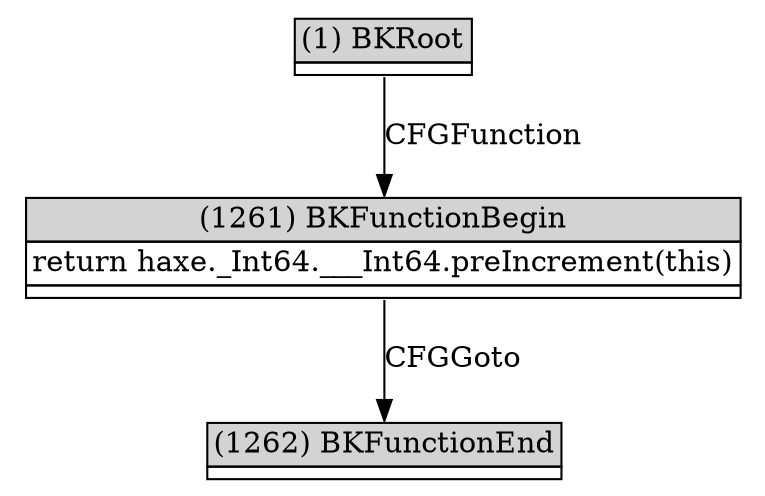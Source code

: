 digraph graphname {
	node [shape=plaintext];
n1262[label=<<table BORDER="0" CELLBORDER="1" CELLSPACING="0">
	<tr><td port="in" bgcolor="lightgray">(1262) BKFunctionEnd</td></tr>
	<tr><td port="out"></td></tr>
</table>>];
n1261[label=<<table BORDER="0" CELLBORDER="1" CELLSPACING="0">
	<tr><td port="in" bgcolor="lightgray">(1261) BKFunctionBegin</td></tr>
	<tr><td port="e0" align="left">return haxe._Int64.___Int64.preIncrement(this)</td></tr>
	<tr><td port="out"></td></tr>
</table>>];
n1[label=<<table BORDER="0" CELLBORDER="1" CELLSPACING="0">
	<tr><td port="in" bgcolor="lightgray">(1) BKRoot</td></tr>
	<tr><td port="out"></td></tr>
</table>>];
n1:out -> n1261:in[label="CFGFunction"];
n1261:out -> n1262:in[label="CFGGoto"];
}
